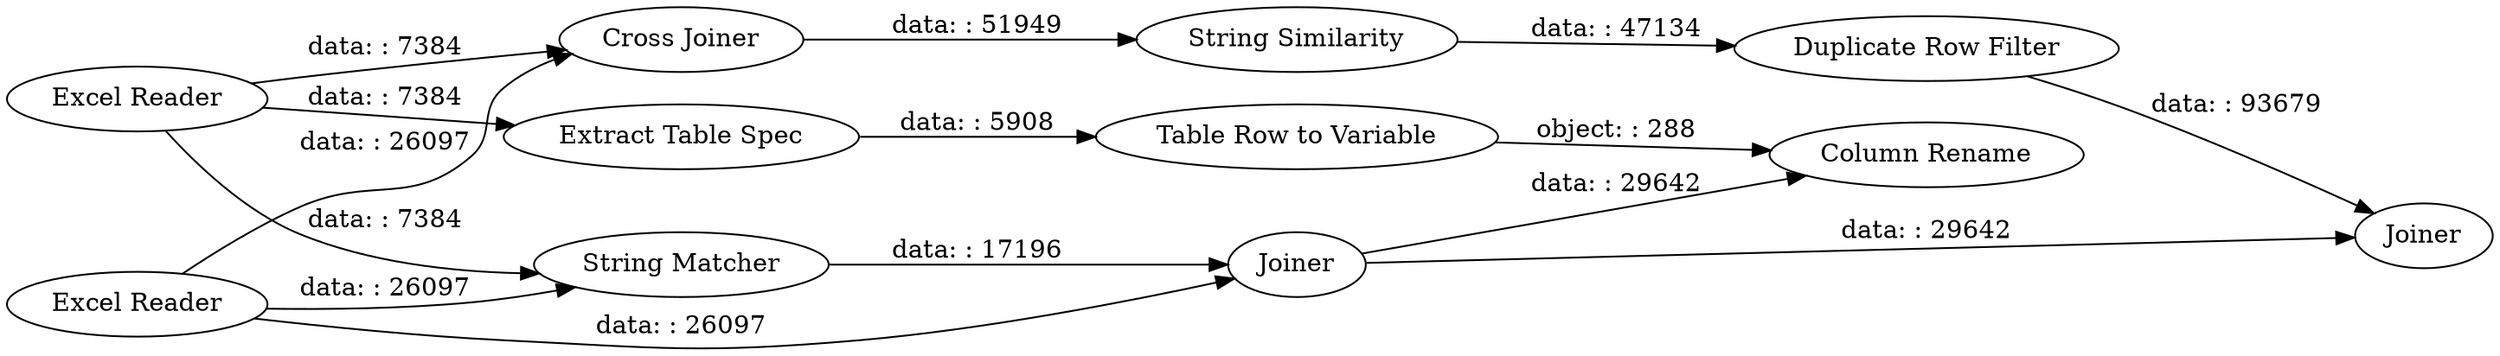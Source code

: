 digraph {
	"-4544735682574794101_11" [label="Column Rename"]
	"-4544735682574794101_17" [label=Joiner]
	"-4544735682574794101_12" [label="Extract Table Spec"]
	"-4544735682574794101_13" [label="Table Row to Variable"]
	"-4544735682574794101_9" [label="String Matcher"]
	"-4544735682574794101_14" [label="String Similarity"]
	"-4544735682574794101_10" [label=Joiner]
	"-4544735682574794101_15" [label="Cross Joiner"]
	"-4544735682574794101_1" [label="Excel Reader"]
	"-4544735682574794101_2" [label="Excel Reader"]
	"-4544735682574794101_16" [label="Duplicate Row Filter"]
	"-4544735682574794101_16" -> "-4544735682574794101_17" [label="data: : 93679"]
	"-4544735682574794101_10" -> "-4544735682574794101_11" [label="data: : 29642"]
	"-4544735682574794101_14" -> "-4544735682574794101_16" [label="data: : 47134"]
	"-4544735682574794101_9" -> "-4544735682574794101_10" [label="data: : 17196"]
	"-4544735682574794101_1" -> "-4544735682574794101_15" [label="data: : 26097"]
	"-4544735682574794101_12" -> "-4544735682574794101_13" [label="data: : 5908"]
	"-4544735682574794101_1" -> "-4544735682574794101_10" [label="data: : 26097"]
	"-4544735682574794101_2" -> "-4544735682574794101_9" [label="data: : 7384"]
	"-4544735682574794101_2" -> "-4544735682574794101_12" [label="data: : 7384"]
	"-4544735682574794101_15" -> "-4544735682574794101_14" [label="data: : 51949"]
	"-4544735682574794101_13" -> "-4544735682574794101_11" [label="object: : 288"]
	"-4544735682574794101_10" -> "-4544735682574794101_17" [label="data: : 29642"]
	"-4544735682574794101_1" -> "-4544735682574794101_9" [label="data: : 26097"]
	"-4544735682574794101_2" -> "-4544735682574794101_15" [label="data: : 7384"]
	rankdir=LR
}
